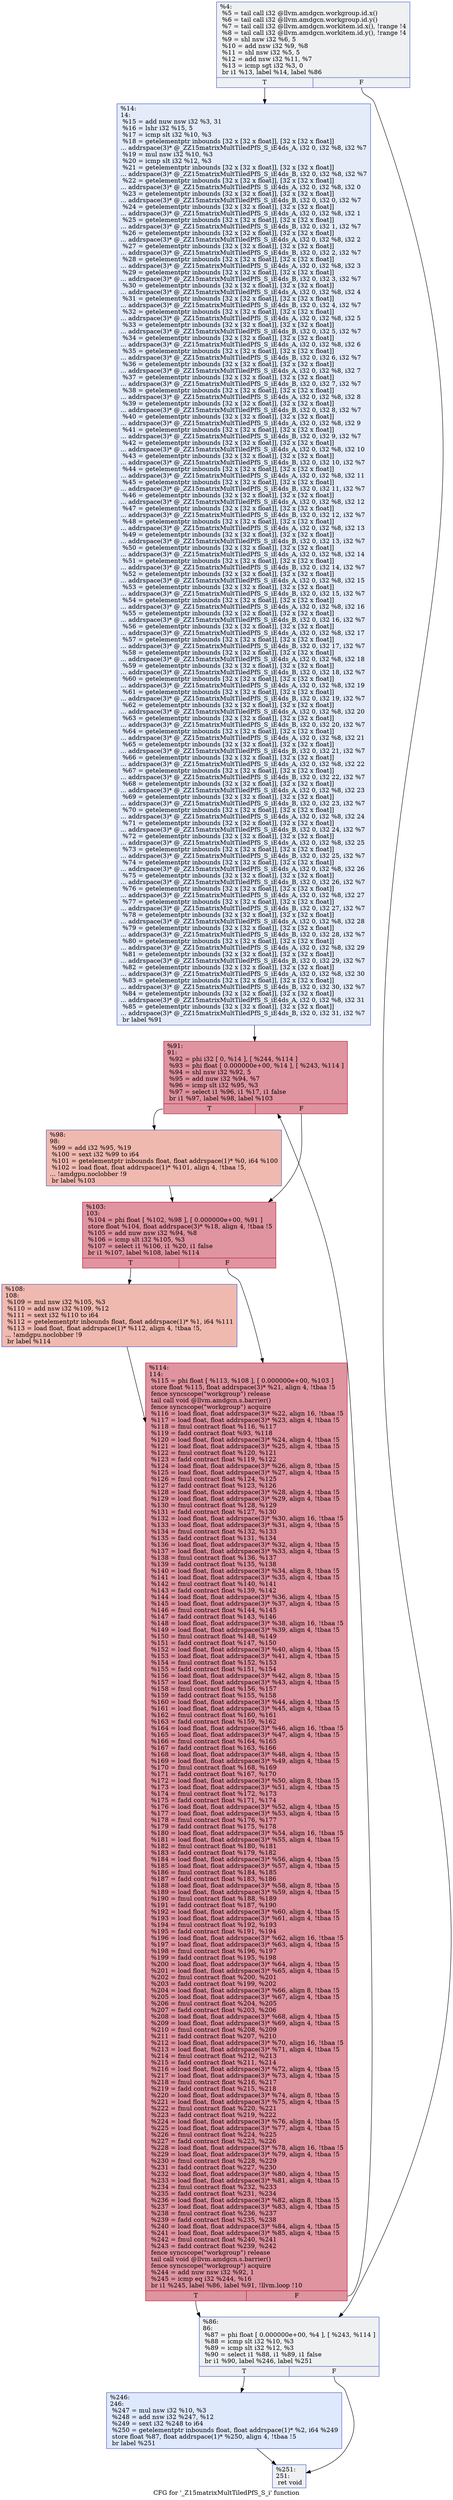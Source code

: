 digraph "CFG for '_Z15matrixMultTiledPfS_S_i' function" {
	label="CFG for '_Z15matrixMultTiledPfS_S_i' function";

	Node0x5812fb0 [shape=record,color="#3d50c3ff", style=filled, fillcolor="#d9dce170",label="{%4:\l  %5 = tail call i32 @llvm.amdgcn.workgroup.id.x()\l  %6 = tail call i32 @llvm.amdgcn.workgroup.id.y()\l  %7 = tail call i32 @llvm.amdgcn.workitem.id.x(), !range !4\l  %8 = tail call i32 @llvm.amdgcn.workitem.id.y(), !range !4\l  %9 = shl nsw i32 %6, 5\l  %10 = add nsw i32 %9, %8\l  %11 = shl nsw i32 %5, 5\l  %12 = add nsw i32 %11, %7\l  %13 = icmp sgt i32 %3, 0\l  br i1 %13, label %14, label %86\l|{<s0>T|<s1>F}}"];
	Node0x5812fb0:s0 -> Node0x5815310;
	Node0x5812fb0:s1 -> Node0x58153a0;
	Node0x5815310 [shape=record,color="#3d50c3ff", style=filled, fillcolor="#c1d4f470",label="{%14:\l14:                                               \l  %15 = add nuw nsw i32 %3, 31\l  %16 = lshr i32 %15, 5\l  %17 = icmp slt i32 %10, %3\l  %18 = getelementptr inbounds [32 x [32 x float]], [32 x [32 x float]]\l... addrspace(3)* @_ZZ15matrixMultTiledPfS_S_iE4ds_A, i32 0, i32 %8, i32 %7\l  %19 = mul nsw i32 %10, %3\l  %20 = icmp slt i32 %12, %3\l  %21 = getelementptr inbounds [32 x [32 x float]], [32 x [32 x float]]\l... addrspace(3)* @_ZZ15matrixMultTiledPfS_S_iE4ds_B, i32 0, i32 %8, i32 %7\l  %22 = getelementptr inbounds [32 x [32 x float]], [32 x [32 x float]]\l... addrspace(3)* @_ZZ15matrixMultTiledPfS_S_iE4ds_A, i32 0, i32 %8, i32 0\l  %23 = getelementptr inbounds [32 x [32 x float]], [32 x [32 x float]]\l... addrspace(3)* @_ZZ15matrixMultTiledPfS_S_iE4ds_B, i32 0, i32 0, i32 %7\l  %24 = getelementptr inbounds [32 x [32 x float]], [32 x [32 x float]]\l... addrspace(3)* @_ZZ15matrixMultTiledPfS_S_iE4ds_A, i32 0, i32 %8, i32 1\l  %25 = getelementptr inbounds [32 x [32 x float]], [32 x [32 x float]]\l... addrspace(3)* @_ZZ15matrixMultTiledPfS_S_iE4ds_B, i32 0, i32 1, i32 %7\l  %26 = getelementptr inbounds [32 x [32 x float]], [32 x [32 x float]]\l... addrspace(3)* @_ZZ15matrixMultTiledPfS_S_iE4ds_A, i32 0, i32 %8, i32 2\l  %27 = getelementptr inbounds [32 x [32 x float]], [32 x [32 x float]]\l... addrspace(3)* @_ZZ15matrixMultTiledPfS_S_iE4ds_B, i32 0, i32 2, i32 %7\l  %28 = getelementptr inbounds [32 x [32 x float]], [32 x [32 x float]]\l... addrspace(3)* @_ZZ15matrixMultTiledPfS_S_iE4ds_A, i32 0, i32 %8, i32 3\l  %29 = getelementptr inbounds [32 x [32 x float]], [32 x [32 x float]]\l... addrspace(3)* @_ZZ15matrixMultTiledPfS_S_iE4ds_B, i32 0, i32 3, i32 %7\l  %30 = getelementptr inbounds [32 x [32 x float]], [32 x [32 x float]]\l... addrspace(3)* @_ZZ15matrixMultTiledPfS_S_iE4ds_A, i32 0, i32 %8, i32 4\l  %31 = getelementptr inbounds [32 x [32 x float]], [32 x [32 x float]]\l... addrspace(3)* @_ZZ15matrixMultTiledPfS_S_iE4ds_B, i32 0, i32 4, i32 %7\l  %32 = getelementptr inbounds [32 x [32 x float]], [32 x [32 x float]]\l... addrspace(3)* @_ZZ15matrixMultTiledPfS_S_iE4ds_A, i32 0, i32 %8, i32 5\l  %33 = getelementptr inbounds [32 x [32 x float]], [32 x [32 x float]]\l... addrspace(3)* @_ZZ15matrixMultTiledPfS_S_iE4ds_B, i32 0, i32 5, i32 %7\l  %34 = getelementptr inbounds [32 x [32 x float]], [32 x [32 x float]]\l... addrspace(3)* @_ZZ15matrixMultTiledPfS_S_iE4ds_A, i32 0, i32 %8, i32 6\l  %35 = getelementptr inbounds [32 x [32 x float]], [32 x [32 x float]]\l... addrspace(3)* @_ZZ15matrixMultTiledPfS_S_iE4ds_B, i32 0, i32 6, i32 %7\l  %36 = getelementptr inbounds [32 x [32 x float]], [32 x [32 x float]]\l... addrspace(3)* @_ZZ15matrixMultTiledPfS_S_iE4ds_A, i32 0, i32 %8, i32 7\l  %37 = getelementptr inbounds [32 x [32 x float]], [32 x [32 x float]]\l... addrspace(3)* @_ZZ15matrixMultTiledPfS_S_iE4ds_B, i32 0, i32 7, i32 %7\l  %38 = getelementptr inbounds [32 x [32 x float]], [32 x [32 x float]]\l... addrspace(3)* @_ZZ15matrixMultTiledPfS_S_iE4ds_A, i32 0, i32 %8, i32 8\l  %39 = getelementptr inbounds [32 x [32 x float]], [32 x [32 x float]]\l... addrspace(3)* @_ZZ15matrixMultTiledPfS_S_iE4ds_B, i32 0, i32 8, i32 %7\l  %40 = getelementptr inbounds [32 x [32 x float]], [32 x [32 x float]]\l... addrspace(3)* @_ZZ15matrixMultTiledPfS_S_iE4ds_A, i32 0, i32 %8, i32 9\l  %41 = getelementptr inbounds [32 x [32 x float]], [32 x [32 x float]]\l... addrspace(3)* @_ZZ15matrixMultTiledPfS_S_iE4ds_B, i32 0, i32 9, i32 %7\l  %42 = getelementptr inbounds [32 x [32 x float]], [32 x [32 x float]]\l... addrspace(3)* @_ZZ15matrixMultTiledPfS_S_iE4ds_A, i32 0, i32 %8, i32 10\l  %43 = getelementptr inbounds [32 x [32 x float]], [32 x [32 x float]]\l... addrspace(3)* @_ZZ15matrixMultTiledPfS_S_iE4ds_B, i32 0, i32 10, i32 %7\l  %44 = getelementptr inbounds [32 x [32 x float]], [32 x [32 x float]]\l... addrspace(3)* @_ZZ15matrixMultTiledPfS_S_iE4ds_A, i32 0, i32 %8, i32 11\l  %45 = getelementptr inbounds [32 x [32 x float]], [32 x [32 x float]]\l... addrspace(3)* @_ZZ15matrixMultTiledPfS_S_iE4ds_B, i32 0, i32 11, i32 %7\l  %46 = getelementptr inbounds [32 x [32 x float]], [32 x [32 x float]]\l... addrspace(3)* @_ZZ15matrixMultTiledPfS_S_iE4ds_A, i32 0, i32 %8, i32 12\l  %47 = getelementptr inbounds [32 x [32 x float]], [32 x [32 x float]]\l... addrspace(3)* @_ZZ15matrixMultTiledPfS_S_iE4ds_B, i32 0, i32 12, i32 %7\l  %48 = getelementptr inbounds [32 x [32 x float]], [32 x [32 x float]]\l... addrspace(3)* @_ZZ15matrixMultTiledPfS_S_iE4ds_A, i32 0, i32 %8, i32 13\l  %49 = getelementptr inbounds [32 x [32 x float]], [32 x [32 x float]]\l... addrspace(3)* @_ZZ15matrixMultTiledPfS_S_iE4ds_B, i32 0, i32 13, i32 %7\l  %50 = getelementptr inbounds [32 x [32 x float]], [32 x [32 x float]]\l... addrspace(3)* @_ZZ15matrixMultTiledPfS_S_iE4ds_A, i32 0, i32 %8, i32 14\l  %51 = getelementptr inbounds [32 x [32 x float]], [32 x [32 x float]]\l... addrspace(3)* @_ZZ15matrixMultTiledPfS_S_iE4ds_B, i32 0, i32 14, i32 %7\l  %52 = getelementptr inbounds [32 x [32 x float]], [32 x [32 x float]]\l... addrspace(3)* @_ZZ15matrixMultTiledPfS_S_iE4ds_A, i32 0, i32 %8, i32 15\l  %53 = getelementptr inbounds [32 x [32 x float]], [32 x [32 x float]]\l... addrspace(3)* @_ZZ15matrixMultTiledPfS_S_iE4ds_B, i32 0, i32 15, i32 %7\l  %54 = getelementptr inbounds [32 x [32 x float]], [32 x [32 x float]]\l... addrspace(3)* @_ZZ15matrixMultTiledPfS_S_iE4ds_A, i32 0, i32 %8, i32 16\l  %55 = getelementptr inbounds [32 x [32 x float]], [32 x [32 x float]]\l... addrspace(3)* @_ZZ15matrixMultTiledPfS_S_iE4ds_B, i32 0, i32 16, i32 %7\l  %56 = getelementptr inbounds [32 x [32 x float]], [32 x [32 x float]]\l... addrspace(3)* @_ZZ15matrixMultTiledPfS_S_iE4ds_A, i32 0, i32 %8, i32 17\l  %57 = getelementptr inbounds [32 x [32 x float]], [32 x [32 x float]]\l... addrspace(3)* @_ZZ15matrixMultTiledPfS_S_iE4ds_B, i32 0, i32 17, i32 %7\l  %58 = getelementptr inbounds [32 x [32 x float]], [32 x [32 x float]]\l... addrspace(3)* @_ZZ15matrixMultTiledPfS_S_iE4ds_A, i32 0, i32 %8, i32 18\l  %59 = getelementptr inbounds [32 x [32 x float]], [32 x [32 x float]]\l... addrspace(3)* @_ZZ15matrixMultTiledPfS_S_iE4ds_B, i32 0, i32 18, i32 %7\l  %60 = getelementptr inbounds [32 x [32 x float]], [32 x [32 x float]]\l... addrspace(3)* @_ZZ15matrixMultTiledPfS_S_iE4ds_A, i32 0, i32 %8, i32 19\l  %61 = getelementptr inbounds [32 x [32 x float]], [32 x [32 x float]]\l... addrspace(3)* @_ZZ15matrixMultTiledPfS_S_iE4ds_B, i32 0, i32 19, i32 %7\l  %62 = getelementptr inbounds [32 x [32 x float]], [32 x [32 x float]]\l... addrspace(3)* @_ZZ15matrixMultTiledPfS_S_iE4ds_A, i32 0, i32 %8, i32 20\l  %63 = getelementptr inbounds [32 x [32 x float]], [32 x [32 x float]]\l... addrspace(3)* @_ZZ15matrixMultTiledPfS_S_iE4ds_B, i32 0, i32 20, i32 %7\l  %64 = getelementptr inbounds [32 x [32 x float]], [32 x [32 x float]]\l... addrspace(3)* @_ZZ15matrixMultTiledPfS_S_iE4ds_A, i32 0, i32 %8, i32 21\l  %65 = getelementptr inbounds [32 x [32 x float]], [32 x [32 x float]]\l... addrspace(3)* @_ZZ15matrixMultTiledPfS_S_iE4ds_B, i32 0, i32 21, i32 %7\l  %66 = getelementptr inbounds [32 x [32 x float]], [32 x [32 x float]]\l... addrspace(3)* @_ZZ15matrixMultTiledPfS_S_iE4ds_A, i32 0, i32 %8, i32 22\l  %67 = getelementptr inbounds [32 x [32 x float]], [32 x [32 x float]]\l... addrspace(3)* @_ZZ15matrixMultTiledPfS_S_iE4ds_B, i32 0, i32 22, i32 %7\l  %68 = getelementptr inbounds [32 x [32 x float]], [32 x [32 x float]]\l... addrspace(3)* @_ZZ15matrixMultTiledPfS_S_iE4ds_A, i32 0, i32 %8, i32 23\l  %69 = getelementptr inbounds [32 x [32 x float]], [32 x [32 x float]]\l... addrspace(3)* @_ZZ15matrixMultTiledPfS_S_iE4ds_B, i32 0, i32 23, i32 %7\l  %70 = getelementptr inbounds [32 x [32 x float]], [32 x [32 x float]]\l... addrspace(3)* @_ZZ15matrixMultTiledPfS_S_iE4ds_A, i32 0, i32 %8, i32 24\l  %71 = getelementptr inbounds [32 x [32 x float]], [32 x [32 x float]]\l... addrspace(3)* @_ZZ15matrixMultTiledPfS_S_iE4ds_B, i32 0, i32 24, i32 %7\l  %72 = getelementptr inbounds [32 x [32 x float]], [32 x [32 x float]]\l... addrspace(3)* @_ZZ15matrixMultTiledPfS_S_iE4ds_A, i32 0, i32 %8, i32 25\l  %73 = getelementptr inbounds [32 x [32 x float]], [32 x [32 x float]]\l... addrspace(3)* @_ZZ15matrixMultTiledPfS_S_iE4ds_B, i32 0, i32 25, i32 %7\l  %74 = getelementptr inbounds [32 x [32 x float]], [32 x [32 x float]]\l... addrspace(3)* @_ZZ15matrixMultTiledPfS_S_iE4ds_A, i32 0, i32 %8, i32 26\l  %75 = getelementptr inbounds [32 x [32 x float]], [32 x [32 x float]]\l... addrspace(3)* @_ZZ15matrixMultTiledPfS_S_iE4ds_B, i32 0, i32 26, i32 %7\l  %76 = getelementptr inbounds [32 x [32 x float]], [32 x [32 x float]]\l... addrspace(3)* @_ZZ15matrixMultTiledPfS_S_iE4ds_A, i32 0, i32 %8, i32 27\l  %77 = getelementptr inbounds [32 x [32 x float]], [32 x [32 x float]]\l... addrspace(3)* @_ZZ15matrixMultTiledPfS_S_iE4ds_B, i32 0, i32 27, i32 %7\l  %78 = getelementptr inbounds [32 x [32 x float]], [32 x [32 x float]]\l... addrspace(3)* @_ZZ15matrixMultTiledPfS_S_iE4ds_A, i32 0, i32 %8, i32 28\l  %79 = getelementptr inbounds [32 x [32 x float]], [32 x [32 x float]]\l... addrspace(3)* @_ZZ15matrixMultTiledPfS_S_iE4ds_B, i32 0, i32 28, i32 %7\l  %80 = getelementptr inbounds [32 x [32 x float]], [32 x [32 x float]]\l... addrspace(3)* @_ZZ15matrixMultTiledPfS_S_iE4ds_A, i32 0, i32 %8, i32 29\l  %81 = getelementptr inbounds [32 x [32 x float]], [32 x [32 x float]]\l... addrspace(3)* @_ZZ15matrixMultTiledPfS_S_iE4ds_B, i32 0, i32 29, i32 %7\l  %82 = getelementptr inbounds [32 x [32 x float]], [32 x [32 x float]]\l... addrspace(3)* @_ZZ15matrixMultTiledPfS_S_iE4ds_A, i32 0, i32 %8, i32 30\l  %83 = getelementptr inbounds [32 x [32 x float]], [32 x [32 x float]]\l... addrspace(3)* @_ZZ15matrixMultTiledPfS_S_iE4ds_B, i32 0, i32 30, i32 %7\l  %84 = getelementptr inbounds [32 x [32 x float]], [32 x [32 x float]]\l... addrspace(3)* @_ZZ15matrixMultTiledPfS_S_iE4ds_A, i32 0, i32 %8, i32 31\l  %85 = getelementptr inbounds [32 x [32 x float]], [32 x [32 x float]]\l... addrspace(3)* @_ZZ15matrixMultTiledPfS_S_iE4ds_B, i32 0, i32 31, i32 %7\l  br label %91\l}"];
	Node0x5815310 -> Node0x5815790;
	Node0x58153a0 [shape=record,color="#3d50c3ff", style=filled, fillcolor="#d9dce170",label="{%86:\l86:                                               \l  %87 = phi float [ 0.000000e+00, %4 ], [ %243, %114 ]\l  %88 = icmp slt i32 %10, %3\l  %89 = icmp slt i32 %12, %3\l  %90 = select i1 %88, i1 %89, i1 false\l  br i1 %90, label %246, label %251\l|{<s0>T|<s1>F}}"];
	Node0x58153a0:s0 -> Node0x581a960;
	Node0x58153a0:s1 -> Node0x581a9f0;
	Node0x5815790 [shape=record,color="#b70d28ff", style=filled, fillcolor="#b70d2870",label="{%91:\l91:                                               \l  %92 = phi i32 [ 0, %14 ], [ %244, %114 ]\l  %93 = phi float [ 0.000000e+00, %14 ], [ %243, %114 ]\l  %94 = shl nsw i32 %92, 5\l  %95 = add nuw i32 %94, %7\l  %96 = icmp slt i32 %95, %3\l  %97 = select i1 %96, i1 %17, i1 false\l  br i1 %97, label %98, label %103\l|{<s0>T|<s1>F}}"];
	Node0x5815790:s0 -> Node0x581af20;
	Node0x5815790:s1 -> Node0x581afb0;
	Node0x581af20 [shape=record,color="#3d50c3ff", style=filled, fillcolor="#de614d70",label="{%98:\l98:                                               \l  %99 = add i32 %95, %19\l  %100 = sext i32 %99 to i64\l  %101 = getelementptr inbounds float, float addrspace(1)* %0, i64 %100\l  %102 = load float, float addrspace(1)* %101, align 4, !tbaa !5,\l... !amdgpu.noclobber !9\l  br label %103\l}"];
	Node0x581af20 -> Node0x581afb0;
	Node0x581afb0 [shape=record,color="#b70d28ff", style=filled, fillcolor="#b70d2870",label="{%103:\l103:                                              \l  %104 = phi float [ %102, %98 ], [ 0.000000e+00, %91 ]\l  store float %104, float addrspace(3)* %18, align 4, !tbaa !5\l  %105 = add nuw nsw i32 %94, %8\l  %106 = icmp slt i32 %105, %3\l  %107 = select i1 %106, i1 %20, i1 false\l  br i1 %107, label %108, label %114\l|{<s0>T|<s1>F}}"];
	Node0x581afb0:s0 -> Node0x581bf40;
	Node0x581afb0:s1 -> Node0x581a620;
	Node0x581bf40 [shape=record,color="#3d50c3ff", style=filled, fillcolor="#de614d70",label="{%108:\l108:                                              \l  %109 = mul nsw i32 %105, %3\l  %110 = add nsw i32 %109, %12\l  %111 = sext i32 %110 to i64\l  %112 = getelementptr inbounds float, float addrspace(1)* %1, i64 %111\l  %113 = load float, float addrspace(1)* %112, align 4, !tbaa !5,\l... !amdgpu.noclobber !9\l  br label %114\l}"];
	Node0x581bf40 -> Node0x581a620;
	Node0x581a620 [shape=record,color="#b70d28ff", style=filled, fillcolor="#b70d2870",label="{%114:\l114:                                              \l  %115 = phi float [ %113, %108 ], [ 0.000000e+00, %103 ]\l  store float %115, float addrspace(3)* %21, align 4, !tbaa !5\l  fence syncscope(\"workgroup\") release\l  tail call void @llvm.amdgcn.s.barrier()\l  fence syncscope(\"workgroup\") acquire\l  %116 = load float, float addrspace(3)* %22, align 16, !tbaa !5\l  %117 = load float, float addrspace(3)* %23, align 4, !tbaa !5\l  %118 = fmul contract float %116, %117\l  %119 = fadd contract float %93, %118\l  %120 = load float, float addrspace(3)* %24, align 4, !tbaa !5\l  %121 = load float, float addrspace(3)* %25, align 4, !tbaa !5\l  %122 = fmul contract float %120, %121\l  %123 = fadd contract float %119, %122\l  %124 = load float, float addrspace(3)* %26, align 8, !tbaa !5\l  %125 = load float, float addrspace(3)* %27, align 4, !tbaa !5\l  %126 = fmul contract float %124, %125\l  %127 = fadd contract float %123, %126\l  %128 = load float, float addrspace(3)* %28, align 4, !tbaa !5\l  %129 = load float, float addrspace(3)* %29, align 4, !tbaa !5\l  %130 = fmul contract float %128, %129\l  %131 = fadd contract float %127, %130\l  %132 = load float, float addrspace(3)* %30, align 16, !tbaa !5\l  %133 = load float, float addrspace(3)* %31, align 4, !tbaa !5\l  %134 = fmul contract float %132, %133\l  %135 = fadd contract float %131, %134\l  %136 = load float, float addrspace(3)* %32, align 4, !tbaa !5\l  %137 = load float, float addrspace(3)* %33, align 4, !tbaa !5\l  %138 = fmul contract float %136, %137\l  %139 = fadd contract float %135, %138\l  %140 = load float, float addrspace(3)* %34, align 8, !tbaa !5\l  %141 = load float, float addrspace(3)* %35, align 4, !tbaa !5\l  %142 = fmul contract float %140, %141\l  %143 = fadd contract float %139, %142\l  %144 = load float, float addrspace(3)* %36, align 4, !tbaa !5\l  %145 = load float, float addrspace(3)* %37, align 4, !tbaa !5\l  %146 = fmul contract float %144, %145\l  %147 = fadd contract float %143, %146\l  %148 = load float, float addrspace(3)* %38, align 16, !tbaa !5\l  %149 = load float, float addrspace(3)* %39, align 4, !tbaa !5\l  %150 = fmul contract float %148, %149\l  %151 = fadd contract float %147, %150\l  %152 = load float, float addrspace(3)* %40, align 4, !tbaa !5\l  %153 = load float, float addrspace(3)* %41, align 4, !tbaa !5\l  %154 = fmul contract float %152, %153\l  %155 = fadd contract float %151, %154\l  %156 = load float, float addrspace(3)* %42, align 8, !tbaa !5\l  %157 = load float, float addrspace(3)* %43, align 4, !tbaa !5\l  %158 = fmul contract float %156, %157\l  %159 = fadd contract float %155, %158\l  %160 = load float, float addrspace(3)* %44, align 4, !tbaa !5\l  %161 = load float, float addrspace(3)* %45, align 4, !tbaa !5\l  %162 = fmul contract float %160, %161\l  %163 = fadd contract float %159, %162\l  %164 = load float, float addrspace(3)* %46, align 16, !tbaa !5\l  %165 = load float, float addrspace(3)* %47, align 4, !tbaa !5\l  %166 = fmul contract float %164, %165\l  %167 = fadd contract float %163, %166\l  %168 = load float, float addrspace(3)* %48, align 4, !tbaa !5\l  %169 = load float, float addrspace(3)* %49, align 4, !tbaa !5\l  %170 = fmul contract float %168, %169\l  %171 = fadd contract float %167, %170\l  %172 = load float, float addrspace(3)* %50, align 8, !tbaa !5\l  %173 = load float, float addrspace(3)* %51, align 4, !tbaa !5\l  %174 = fmul contract float %172, %173\l  %175 = fadd contract float %171, %174\l  %176 = load float, float addrspace(3)* %52, align 4, !tbaa !5\l  %177 = load float, float addrspace(3)* %53, align 4, !tbaa !5\l  %178 = fmul contract float %176, %177\l  %179 = fadd contract float %175, %178\l  %180 = load float, float addrspace(3)* %54, align 16, !tbaa !5\l  %181 = load float, float addrspace(3)* %55, align 4, !tbaa !5\l  %182 = fmul contract float %180, %181\l  %183 = fadd contract float %179, %182\l  %184 = load float, float addrspace(3)* %56, align 4, !tbaa !5\l  %185 = load float, float addrspace(3)* %57, align 4, !tbaa !5\l  %186 = fmul contract float %184, %185\l  %187 = fadd contract float %183, %186\l  %188 = load float, float addrspace(3)* %58, align 8, !tbaa !5\l  %189 = load float, float addrspace(3)* %59, align 4, !tbaa !5\l  %190 = fmul contract float %188, %189\l  %191 = fadd contract float %187, %190\l  %192 = load float, float addrspace(3)* %60, align 4, !tbaa !5\l  %193 = load float, float addrspace(3)* %61, align 4, !tbaa !5\l  %194 = fmul contract float %192, %193\l  %195 = fadd contract float %191, %194\l  %196 = load float, float addrspace(3)* %62, align 16, !tbaa !5\l  %197 = load float, float addrspace(3)* %63, align 4, !tbaa !5\l  %198 = fmul contract float %196, %197\l  %199 = fadd contract float %195, %198\l  %200 = load float, float addrspace(3)* %64, align 4, !tbaa !5\l  %201 = load float, float addrspace(3)* %65, align 4, !tbaa !5\l  %202 = fmul contract float %200, %201\l  %203 = fadd contract float %199, %202\l  %204 = load float, float addrspace(3)* %66, align 8, !tbaa !5\l  %205 = load float, float addrspace(3)* %67, align 4, !tbaa !5\l  %206 = fmul contract float %204, %205\l  %207 = fadd contract float %203, %206\l  %208 = load float, float addrspace(3)* %68, align 4, !tbaa !5\l  %209 = load float, float addrspace(3)* %69, align 4, !tbaa !5\l  %210 = fmul contract float %208, %209\l  %211 = fadd contract float %207, %210\l  %212 = load float, float addrspace(3)* %70, align 16, !tbaa !5\l  %213 = load float, float addrspace(3)* %71, align 4, !tbaa !5\l  %214 = fmul contract float %212, %213\l  %215 = fadd contract float %211, %214\l  %216 = load float, float addrspace(3)* %72, align 4, !tbaa !5\l  %217 = load float, float addrspace(3)* %73, align 4, !tbaa !5\l  %218 = fmul contract float %216, %217\l  %219 = fadd contract float %215, %218\l  %220 = load float, float addrspace(3)* %74, align 8, !tbaa !5\l  %221 = load float, float addrspace(3)* %75, align 4, !tbaa !5\l  %222 = fmul contract float %220, %221\l  %223 = fadd contract float %219, %222\l  %224 = load float, float addrspace(3)* %76, align 4, !tbaa !5\l  %225 = load float, float addrspace(3)* %77, align 4, !tbaa !5\l  %226 = fmul contract float %224, %225\l  %227 = fadd contract float %223, %226\l  %228 = load float, float addrspace(3)* %78, align 16, !tbaa !5\l  %229 = load float, float addrspace(3)* %79, align 4, !tbaa !5\l  %230 = fmul contract float %228, %229\l  %231 = fadd contract float %227, %230\l  %232 = load float, float addrspace(3)* %80, align 4, !tbaa !5\l  %233 = load float, float addrspace(3)* %81, align 4, !tbaa !5\l  %234 = fmul contract float %232, %233\l  %235 = fadd contract float %231, %234\l  %236 = load float, float addrspace(3)* %82, align 8, !tbaa !5\l  %237 = load float, float addrspace(3)* %83, align 4, !tbaa !5\l  %238 = fmul contract float %236, %237\l  %239 = fadd contract float %235, %238\l  %240 = load float, float addrspace(3)* %84, align 4, !tbaa !5\l  %241 = load float, float addrspace(3)* %85, align 4, !tbaa !5\l  %242 = fmul contract float %240, %241\l  %243 = fadd contract float %239, %242\l  fence syncscope(\"workgroup\") release\l  tail call void @llvm.amdgcn.s.barrier()\l  fence syncscope(\"workgroup\") acquire\l  %244 = add nuw nsw i32 %92, 1\l  %245 = icmp eq i32 %244, %16\l  br i1 %245, label %86, label %91, !llvm.loop !10\l|{<s0>T|<s1>F}}"];
	Node0x581a620:s0 -> Node0x58153a0;
	Node0x581a620:s1 -> Node0x5815790;
	Node0x581a960 [shape=record,color="#3d50c3ff", style=filled, fillcolor="#b5cdfa70",label="{%246:\l246:                                              \l  %247 = mul nsw i32 %10, %3\l  %248 = add nsw i32 %247, %12\l  %249 = sext i32 %248 to i64\l  %250 = getelementptr inbounds float, float addrspace(1)* %2, i64 %249\l  store float %87, float addrspace(1)* %250, align 4, !tbaa !5\l  br label %251\l}"];
	Node0x581a960 -> Node0x581a9f0;
	Node0x581a9f0 [shape=record,color="#3d50c3ff", style=filled, fillcolor="#d9dce170",label="{%251:\l251:                                              \l  ret void\l}"];
}
